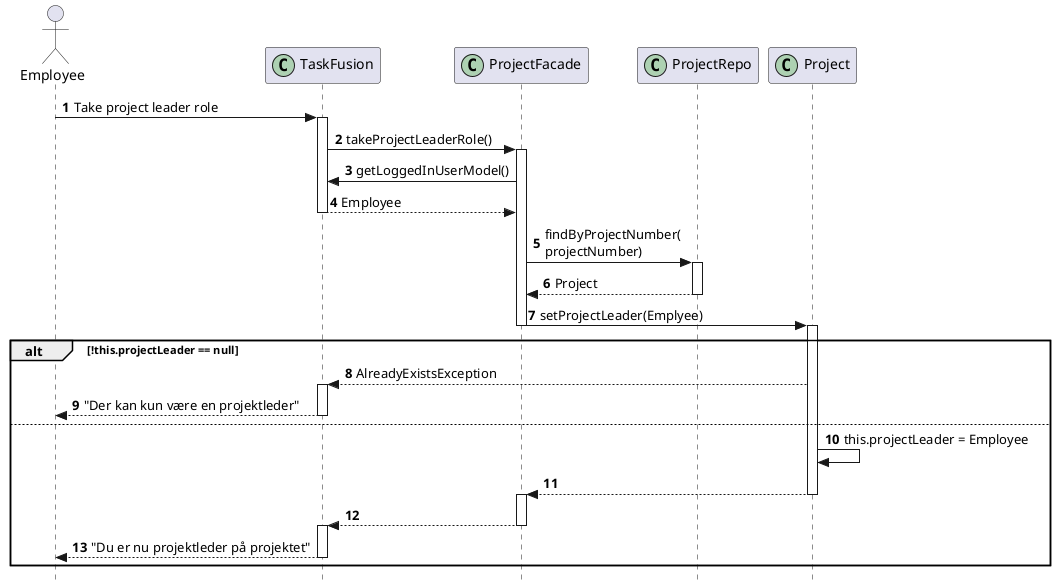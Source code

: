 @startuml seqTakePLRole
autonumber
hide footbox
skinparam style strictuml
hide unlinked
actor "Employee" as emp
participant "TaskFusion" as app << (C,#ADD1B2) >>
participant "ProjectFacade" as projectfacade << (C,#ADD1B2) >>
participant "ProjectRepo" as projectrepo << (C,#ADD1B2) >>
participant "Project" as project << (C,#ADD1B2) >>

emp -> app++: Take project leader role
app -> projectfacade++: takeProjectLeaderRole()
projectfacade -> app: getLoggedInUserModel()
app --> projectfacade--: Employee
projectfacade -> projectrepo++: findByProjectNumber(\nprojectNumber)
projectrepo --> projectfacade--: Project
projectfacade -> project--++: setProjectLeader(Emplyee)
alt !this.projectLeader == null
    project --> app++: AlreadyExistsException
    app --> emp--: "Der kan kun være en projektleder"
else
    project -> project: this.projectLeader = Employee
    project --> projectfacade--++
    projectfacade --> app--++
    app --> emp--: "Du er nu projektleder på projektet"
end
@enduml